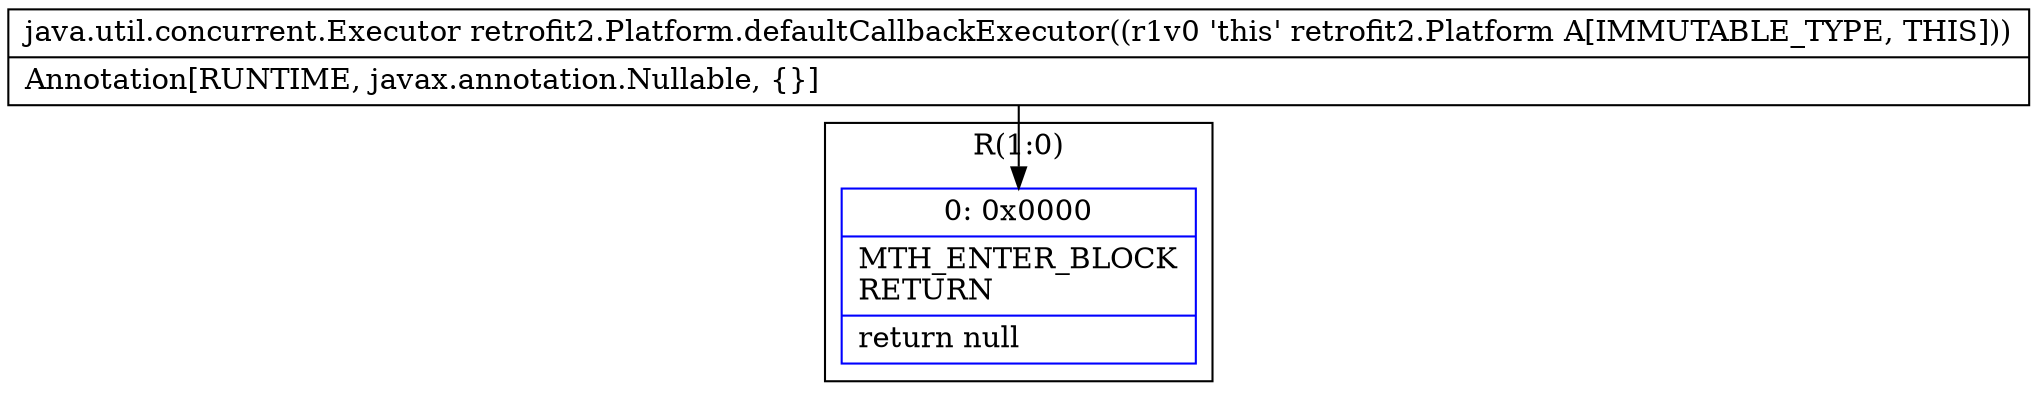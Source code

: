digraph "CFG forretrofit2.Platform.defaultCallbackExecutor()Ljava\/util\/concurrent\/Executor;" {
subgraph cluster_Region_2095342783 {
label = "R(1:0)";
node [shape=record,color=blue];
Node_0 [shape=record,label="{0\:\ 0x0000|MTH_ENTER_BLOCK\lRETURN\l|return null\l}"];
}
MethodNode[shape=record,label="{java.util.concurrent.Executor retrofit2.Platform.defaultCallbackExecutor((r1v0 'this' retrofit2.Platform A[IMMUTABLE_TYPE, THIS]))  | Annotation[RUNTIME, javax.annotation.Nullable, \{\}]\l}"];
MethodNode -> Node_0;
}

